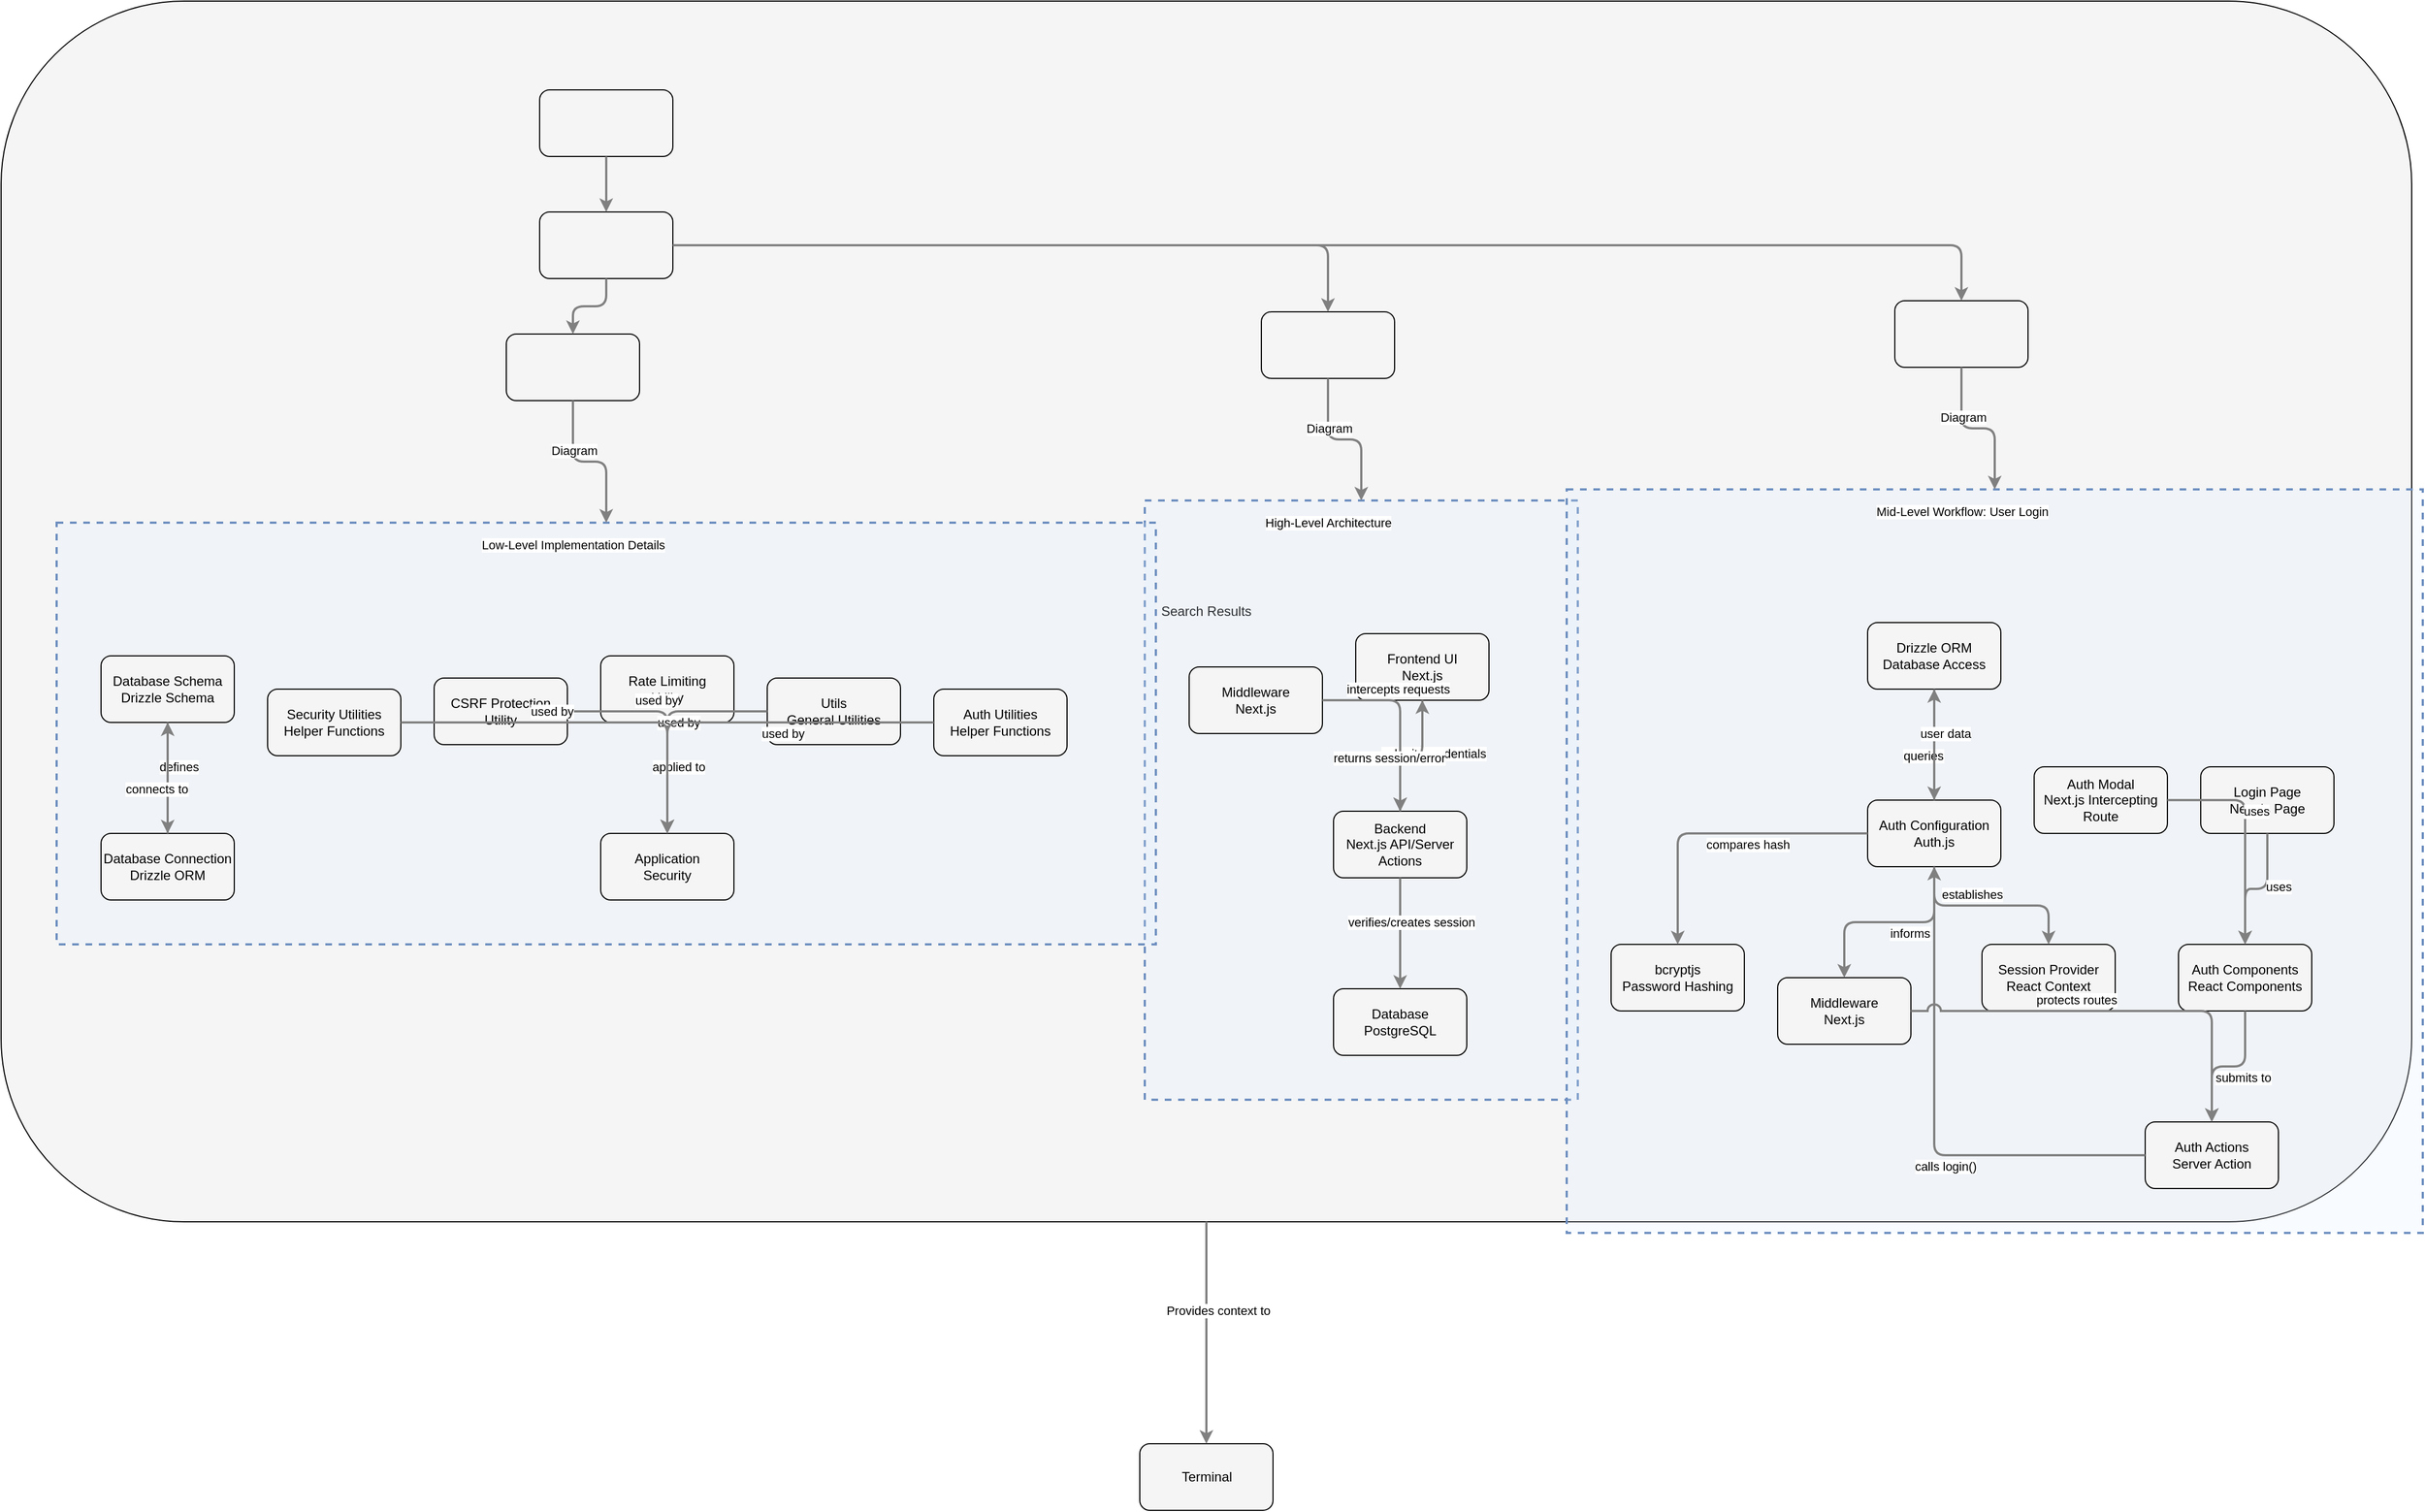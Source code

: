 <?xml version="1.0" encoding="UTF-8"?>
      <mxfile version="14.6.5" type="device">
        <diagram id="codeviz-diagram" name="System Diagram">
          <mxGraphModel dx="1000" dy="1000" grid="1" gridSize="10" guides="1" tooltips="1" connect="1" arrows="1" fold="1" page="1" pageScale="1" pageWidth="1169" pageHeight="827" math="0" shadow="0">
            <root>
              <mxCell id="0"/>
              <mxCell id="1" parent="0"/>
              <mxCell id="section-diagram-6d33147a8f071b93446f9cbffd89eca2-High-Level-Architecture-wrapper" value="" style="html=1;whiteSpace=wrap;container=1;fillColor=#dae8fc;strokeColor=#6c8ebf;dashed=1;fillOpacity=20;strokeWidth=2;containerType=none;recursiveResize=0;movable=1;resizable=1;autosize=0;dropTarget=0" vertex="1" parent="search-results-group-6d33147a8f071b93446f9cbffd89eca2">
                <mxGeometry x="1030" y="450" width="390" height="540" as="geometry"/>
              </mxCell>
              <mxCell id="section-diagram-6d33147a8f071b93446f9cbffd89eca2-High-Level-Architecture-wrapper_label" value="High-Level Architecture" style="edgeLabel;html=1;align=center;verticalAlign=middle;resizable=0;labelBackgroundColor=white;spacing=5" vertex="1" parent="search-results-group-6d33147a8f071b93446f9cbffd89eca2">
                <mxGeometry x="1038" y="458" width="314" height="24" as="geometry"/>
              </mxCell>
<mxCell id="section-diagram-6d33147a8f071b93446f9cbffd89eca2-Mid-Level-Workflow:-User-Login-wrapper" value="" style="html=1;whiteSpace=wrap;container=1;fillColor=#dae8fc;strokeColor=#6c8ebf;dashed=1;fillOpacity=20;strokeWidth=2;containerType=none;recursiveResize=0;movable=1;resizable=1;autosize=0;dropTarget=0" vertex="1" parent="search-results-group-6d33147a8f071b93446f9cbffd89eca2">
                <mxGeometry x="1410" y="440" width="771" height="670" as="geometry"/>
              </mxCell>
              <mxCell id="section-diagram-6d33147a8f071b93446f9cbffd89eca2-Mid-Level-Workflow:-User-Login-wrapper_label" value="Mid-Level Workflow: User Login" style="edgeLabel;html=1;align=center;verticalAlign=middle;resizable=0;labelBackgroundColor=white;spacing=5" vertex="1" parent="search-results-group-6d33147a8f071b93446f9cbffd89eca2">
                <mxGeometry x="1418" y="448" width="695" height="24" as="geometry"/>
              </mxCell>
<mxCell id="section-diagram-6d33147a8f071b93446f9cbffd89eca2-Low-Level-Implementation-Details-wrapper" value="" style="html=1;whiteSpace=wrap;container=1;fillColor=#dae8fc;strokeColor=#6c8ebf;dashed=1;fillOpacity=20;strokeWidth=2;containerType=none;recursiveResize=0;movable=1;resizable=1;autosize=0;dropTarget=0" vertex="1" parent="search-results-group-6d33147a8f071b93446f9cbffd89eca2">
                <mxGeometry x="50" y="470" width="990" height="380" as="geometry"/>
              </mxCell>
              <mxCell id="section-diagram-6d33147a8f071b93446f9cbffd89eca2-Low-Level-Implementation-Details-wrapper_label" value="Low-Level Implementation Details" style="edgeLabel;html=1;align=center;verticalAlign=middle;resizable=0;labelBackgroundColor=white;spacing=5" vertex="1" parent="search-results-group-6d33147a8f071b93446f9cbffd89eca2">
                <mxGeometry x="58" y="478" width="914" height="24" as="geometry"/>
              </mxCell>
              <mxCell id="search-results-group-6d33147a8f071b93446f9cbffd89eca2" value="Search Results" style="rounded=1;whiteSpace=wrap;html=1;fillColor=#f5f5f5" vertex="1" parent="1">
                    <mxGeometry x="12" y="12" width="2171" height="1100" as="geometry"/>
                  </mxCell>
<mxCell id="terminal-6d33147a8f071b93446f9cbffd89eca2" value="Terminal" style="rounded=1;whiteSpace=wrap;html=1;fillColor=#f5f5f5" vertex="1" parent="1">
                    <mxGeometry x="1037.5" y="1312" width="120" height="60" as="geometry"/>
                  </mxCell>
<mxCell id="search-result-6d33147a8f071b93446f9cbffd89eca2" value="" style="rounded=1;whiteSpace=wrap;html=1;fillColor=#f5f5f5" vertex="1" parent="search-results-group-6d33147a8f071b93446f9cbffd89eca2">
                    <mxGeometry x="485" y="80" width="120" height="60" as="geometry"/>
                  </mxCell>
<mxCell id="backendNextjs_6d33147a8f071b93446f9cbffd89eca2_section_section-diagram-6d33147a8f071b93446f9cbffd89eca2-High-Level-Architecture" value="Backend&lt;br&gt;Next.js API/Server Actions" style="rounded=1;whiteSpace=wrap;html=1;fillColor=#f5f5f5" vertex="1" parent="section-diagram-6d33147a8f071b93446f9cbffd89eca2-High-Level-Architecture-wrapper">
                    <mxGeometry x="170" y="280" width="120" height="60" as="geometry"/>
                  </mxCell>
<mxCell id="database_6d33147a8f071b93446f9cbffd89eca2_section_section-diagram-6d33147a8f071b93446f9cbffd89eca2-High-Level-Architecture" value="Database&lt;br&gt;PostgreSQL" style="rounded=1;whiteSpace=wrap;html=1;fillColor=#f5f5f5" vertex="1" parent="section-diagram-6d33147a8f071b93446f9cbffd89eca2-High-Level-Architecture-wrapper">
                    <mxGeometry x="170" y="440" width="120" height="60" as="geometry"/>
                  </mxCell>
<mxCell id="frontendUI_6d33147a8f071b93446f9cbffd89eca2_section_section-diagram-6d33147a8f071b93446f9cbffd89eca2-High-Level-Architecture" value="Frontend UI&lt;br&gt;Next.js" style="rounded=1;whiteSpace=wrap;html=1;fillColor=#f5f5f5" vertex="1" parent="section-diagram-6d33147a8f071b93446f9cbffd89eca2-High-Level-Architecture-wrapper">
                    <mxGeometry x="190" y="120" width="120" height="60" as="geometry"/>
                  </mxCell>
<mxCell id="middleware_6d33147a8f071b93446f9cbffd89eca2_section_section-diagram-6d33147a8f071b93446f9cbffd89eca2-High-Level-Architecture" value="Middleware&lt;br&gt;Next.js" style="rounded=1;whiteSpace=wrap;html=1;fillColor=#f5f5f5" vertex="1" parent="section-diagram-6d33147a8f071b93446f9cbffd89eca2-High-Level-Architecture-wrapper">
                    <mxGeometry x="40" y="150" width="120" height="60" as="geometry"/>
                  </mxCell>
<mxCell id="authActions_6d33147a8f071b93446f9cbffd89eca2_section_section-diagram-6d33147a8f071b93446f9cbffd89eca2-Mid-Level-Workflow:-User-Login" value="Auth Actions&lt;br&gt;Server Action" style="rounded=1;whiteSpace=wrap;html=1;fillColor=#f5f5f5" vertex="1" parent="section-diagram-6d33147a8f071b93446f9cbffd89eca2-Mid-Level-Workflow:-User-Login-wrapper">
                    <mxGeometry x="521" y="570" width="120" height="60" as="geometry"/>
                  </mxCell>
<mxCell id="authComponents_6d33147a8f071b93446f9cbffd89eca2_section_section-diagram-6d33147a8f071b93446f9cbffd89eca2-Mid-Level-Workflow:-User-Login" value="Auth Components&lt;br&gt;React Components" style="rounded=1;whiteSpace=wrap;html=1;fillColor=#f5f5f5" vertex="1" parent="section-diagram-6d33147a8f071b93446f9cbffd89eca2-Mid-Level-Workflow:-User-Login-wrapper">
                    <mxGeometry x="551" y="410" width="120" height="60" as="geometry"/>
                  </mxCell>
<mxCell id="authConfig_6d33147a8f071b93446f9cbffd89eca2_section_section-diagram-6d33147a8f071b93446f9cbffd89eca2-Mid-Level-Workflow:-User-Login" value="Auth Configuration&lt;br&gt;Auth.js" style="rounded=1;whiteSpace=wrap;html=1;fillColor=#f5f5f5" vertex="1" parent="section-diagram-6d33147a8f071b93446f9cbffd89eca2-Mid-Level-Workflow:-User-Login-wrapper">
                    <mxGeometry x="271" y="280" width="120" height="60" as="geometry"/>
                  </mxCell>
<mxCell id="authModal_6d33147a8f071b93446f9cbffd89eca2_section_section-diagram-6d33147a8f071b93446f9cbffd89eca2-Mid-Level-Workflow:-User-Login" value="Auth Modal&lt;br&gt;Next.js Intercepting Route" style="rounded=1;whiteSpace=wrap;html=1;fillColor=#f5f5f5" vertex="1" parent="section-diagram-6d33147a8f071b93446f9cbffd89eca2-Mid-Level-Workflow:-User-Login-wrapper">
                    <mxGeometry x="421" y="250" width="120" height="60" as="geometry"/>
                  </mxCell>
<mxCell id="bcryptjs_6d33147a8f071b93446f9cbffd89eca2_section_section-diagram-6d33147a8f071b93446f9cbffd89eca2-Mid-Level-Workflow:-User-Login" value="bcryptjs&lt;br&gt;Password Hashing" style="rounded=1;whiteSpace=wrap;html=1;fillColor=#f5f5f5" vertex="1" parent="section-diagram-6d33147a8f071b93446f9cbffd89eca2-Mid-Level-Workflow:-User-Login-wrapper">
                    <mxGeometry x="40" y="410" width="120" height="60" as="geometry"/>
                  </mxCell>
<mxCell id="drizzleORM_6d33147a8f071b93446f9cbffd89eca2_section_section-diagram-6d33147a8f071b93446f9cbffd89eca2-Mid-Level-Workflow:-User-Login" value="Drizzle ORM&lt;br&gt;Database Access" style="rounded=1;whiteSpace=wrap;html=1;fillColor=#f5f5f5" vertex="1" parent="section-diagram-6d33147a8f071b93446f9cbffd89eca2-Mid-Level-Workflow:-User-Login-wrapper">
                    <mxGeometry x="271" y="120" width="120" height="60" as="geometry"/>
                  </mxCell>
<mxCell id="loginPage_6d33147a8f071b93446f9cbffd89eca2_section_section-diagram-6d33147a8f071b93446f9cbffd89eca2-Mid-Level-Workflow:-User-Login" value="Login Page&lt;br&gt;Next.js Page" style="rounded=1;whiteSpace=wrap;html=1;fillColor=#f5f5f5" vertex="1" parent="section-diagram-6d33147a8f071b93446f9cbffd89eca2-Mid-Level-Workflow:-User-Login-wrapper">
                    <mxGeometry x="571" y="250" width="120" height="60" as="geometry"/>
                  </mxCell>
<mxCell id="middleware_6d33147a8f071b93446f9cbffd89eca2_section_section-diagram-6d33147a8f071b93446f9cbffd89eca2-Mid-Level-Workflow:-User-Login" value="Middleware&lt;br&gt;Next.js" style="rounded=1;whiteSpace=wrap;html=1;fillColor=#f5f5f5" vertex="1" parent="section-diagram-6d33147a8f071b93446f9cbffd89eca2-Mid-Level-Workflow:-User-Login-wrapper">
                    <mxGeometry x="190" y="440" width="120" height="60" as="geometry"/>
                  </mxCell>
<mxCell id="sessionProvider_6d33147a8f071b93446f9cbffd89eca2_section_section-diagram-6d33147a8f071b93446f9cbffd89eca2-Mid-Level-Workflow:-User-Login" value="Session Provider&lt;br&gt;React Context" style="rounded=1;whiteSpace=wrap;html=1;fillColor=#f5f5f5" vertex="1" parent="section-diagram-6d33147a8f071b93446f9cbffd89eca2-Mid-Level-Workflow:-User-Login-wrapper">
                    <mxGeometry x="374" y="410" width="120" height="60" as="geometry"/>
                  </mxCell>
<mxCell id="authUtils_6d33147a8f071b93446f9cbffd89eca2_section_section-diagram-6d33147a8f071b93446f9cbffd89eca2-Low-Level-Implementation-Details" value="Auth Utilities&lt;br&gt;Helper Functions" style="rounded=1;whiteSpace=wrap;html=1;fillColor=#f5f5f5" vertex="1" parent="section-diagram-6d33147a8f071b93446f9cbffd89eca2-Low-Level-Implementation-Details-wrapper">
                    <mxGeometry x="790" y="150" width="120" height="60" as="geometry"/>
                  </mxCell>
<mxCell id="csrfProtection_6d33147a8f071b93446f9cbffd89eca2_section_section-diagram-6d33147a8f071b93446f9cbffd89eca2-Low-Level-Implementation-Details" value="CSRF Protection&lt;br&gt;Utility" style="rounded=1;whiteSpace=wrap;html=1;fillColor=#f5f5f5" vertex="1" parent="section-diagram-6d33147a8f071b93446f9cbffd89eca2-Low-Level-Implementation-Details-wrapper">
                    <mxGeometry x="340" y="140" width="120" height="60" as="geometry"/>
                  </mxCell>
<mxCell id="dbConnection_6d33147a8f071b93446f9cbffd89eca2_section_section-diagram-6d33147a8f071b93446f9cbffd89eca2-Low-Level-Implementation-Details" value="Database Connection&lt;br&gt;Drizzle ORM" style="rounded=1;whiteSpace=wrap;html=1;fillColor=#f5f5f5" vertex="1" parent="section-diagram-6d33147a8f071b93446f9cbffd89eca2-Low-Level-Implementation-Details-wrapper">
                    <mxGeometry x="40" y="280" width="120" height="60" as="geometry"/>
                  </mxCell>
<mxCell id="dbSchema_6d33147a8f071b93446f9cbffd89eca2_section_section-diagram-6d33147a8f071b93446f9cbffd89eca2-Low-Level-Implementation-Details" value="Database Schema&lt;br&gt;Drizzle Schema" style="rounded=1;whiteSpace=wrap;html=1;fillColor=#f5f5f5" vertex="1" parent="section-diagram-6d33147a8f071b93446f9cbffd89eca2-Low-Level-Implementation-Details-wrapper">
                    <mxGeometry x="40" y="120" width="120" height="60" as="geometry"/>
                  </mxCell>
<mxCell id="N/A_6d33147a8f071b93446f9cbffd89eca2_section_section-diagram-6d33147a8f071b93446f9cbffd89eca2-Low-Level-Implementation-Details" value="Application&lt;br&gt;Security" style="rounded=1;whiteSpace=wrap;html=1;fillColor=#f5f5f5" vertex="1" parent="section-diagram-6d33147a8f071b93446f9cbffd89eca2-Low-Level-Implementation-Details-wrapper">
                    <mxGeometry x="490" y="280" width="120" height="60" as="geometry"/>
                  </mxCell>
<mxCell id="rateLimiting_6d33147a8f071b93446f9cbffd89eca2_section_section-diagram-6d33147a8f071b93446f9cbffd89eca2-Low-Level-Implementation-Details" value="Rate Limiting&lt;br&gt;Utility" style="rounded=1;whiteSpace=wrap;html=1;fillColor=#f5f5f5" vertex="1" parent="section-diagram-6d33147a8f071b93446f9cbffd89eca2-Low-Level-Implementation-Details-wrapper">
                    <mxGeometry x="490" y="120" width="120" height="60" as="geometry"/>
                  </mxCell>
<mxCell id="securityUtils_6d33147a8f071b93446f9cbffd89eca2_section_section-diagram-6d33147a8f071b93446f9cbffd89eca2-Low-Level-Implementation-Details" value="Security Utilities&lt;br&gt;Helper Functions" style="rounded=1;whiteSpace=wrap;html=1;fillColor=#f5f5f5" vertex="1" parent="section-diagram-6d33147a8f071b93446f9cbffd89eca2-Low-Level-Implementation-Details-wrapper">
                    <mxGeometry x="190" y="150" width="120" height="60" as="geometry"/>
                  </mxCell>
<mxCell id="utils_6d33147a8f071b93446f9cbffd89eca2_section_section-diagram-6d33147a8f071b93446f9cbffd89eca2-Low-Level-Implementation-Details" value="Utils&lt;br&gt;General Utilities" style="rounded=1;whiteSpace=wrap;html=1;fillColor=#f5f5f5" vertex="1" parent="section-diagram-6d33147a8f071b93446f9cbffd89eca2-Low-Level-Implementation-Details-wrapper">
                    <mxGeometry x="640" y="140" width="120" height="60" as="geometry"/>
                  </mxCell>
<mxCell id="report-section-6d33147a8f071b93446f9cbffd89eca2-0" value="" style="rounded=1;whiteSpace=wrap;html=1;fillColor=#f5f5f5" vertex="1" parent="search-results-group-6d33147a8f071b93446f9cbffd89eca2">
                    <mxGeometry x="485" y="190" width="120" height="60" as="geometry"/>
                  </mxCell>
<mxCell id="report-section-6d33147a8f071b93446f9cbffd89eca2-1" value="" style="rounded=1;whiteSpace=wrap;html=1;fillColor=#f5f5f5" vertex="1" parent="search-results-group-6d33147a8f071b93446f9cbffd89eca2">
                    <mxGeometry x="1135" y="280" width="120" height="60" as="geometry"/>
                  </mxCell>
<mxCell id="report-section-6d33147a8f071b93446f9cbffd89eca2-2" value="" style="rounded=1;whiteSpace=wrap;html=1;fillColor=#f5f5f5" vertex="1" parent="search-results-group-6d33147a8f071b93446f9cbffd89eca2">
                    <mxGeometry x="1705.5" y="270" width="120" height="60" as="geometry"/>
                  </mxCell>
<mxCell id="report-section-6d33147a8f071b93446f9cbffd89eca2-8" value="" style="rounded=1;whiteSpace=wrap;html=1;fillColor=#f5f5f5" vertex="1" parent="search-results-group-6d33147a8f071b93446f9cbffd89eca2">
                    <mxGeometry x="455" y="300" width="120" height="60" as="geometry"/>
                  </mxCell>
              <mxCell id="edge-edge-search-to-terminal-6d33147a8f071b93446f9cbffd89eca2" style="edgeStyle=orthogonalEdgeStyle;rounded=1;orthogonalLoop=1;jettySize=auto;html=1;strokeColor=#808080;strokeWidth=2;jumpStyle=arc;jumpSize=10;spacing=15;labelBackgroundColor=white;labelBorderColor=none" edge="1" parent="1" source="search-results-group-6d33147a8f071b93446f9cbffd89eca2" target="terminal-6d33147a8f071b93446f9cbffd89eca2">
                  <mxGeometry relative="1" as="geometry"/>
                </mxCell>
                <mxCell id="edge-edge-search-to-terminal-6d33147a8f071b93446f9cbffd89eca2_label" value="Provides context to" style="edgeLabel;html=1;align=center;verticalAlign=middle;resizable=0;points=[];" vertex="1" connectable="0" parent="edge-edge-search-to-terminal-6d33147a8f071b93446f9cbffd89eca2">
                  <mxGeometry x="-0.2" y="10" relative="1" as="geometry">
                    <mxPoint as="offset"/>
                  </mxGeometry>
                </mxCell>
<mxCell id="edge-L_frontendUI_backendNextjs_0_6d33147a8f071b93446f9cbffd89eca2_section_section-diagram-6d33147a8f071b93446f9cbffd89eca2-High-Level-Architecture" style="edgeStyle=orthogonalEdgeStyle;rounded=1;orthogonalLoop=1;jettySize=auto;html=1;strokeColor=#808080;strokeWidth=2;jumpStyle=arc;jumpSize=10;spacing=15;labelBackgroundColor=white;labelBorderColor=none" edge="1" parent="1" source="frontendUI_6d33147a8f071b93446f9cbffd89eca2_section_section-diagram-6d33147a8f071b93446f9cbffd89eca2-High-Level-Architecture" target="backendNextjs_6d33147a8f071b93446f9cbffd89eca2_section_section-diagram-6d33147a8f071b93446f9cbffd89eca2-High-Level-Architecture">
                  <mxGeometry relative="1" as="geometry"/>
                </mxCell>
                <mxCell id="edge-L_frontendUI_backendNextjs_0_6d33147a8f071b93446f9cbffd89eca2_section_section-diagram-6d33147a8f071b93446f9cbffd89eca2-High-Level-Architecture_label" value="submits credentials" style="edgeLabel;html=1;align=center;verticalAlign=middle;resizable=0;points=[];" vertex="1" connectable="0" parent="edge-L_frontendUI_backendNextjs_0_6d33147a8f071b93446f9cbffd89eca2_section_section-diagram-6d33147a8f071b93446f9cbffd89eca2-High-Level-Architecture">
                  <mxGeometry x="-0.2" y="10" relative="1" as="geometry">
                    <mxPoint as="offset"/>
                  </mxGeometry>
                </mxCell>
<mxCell id="edge-L_backendNextjs_database_1_6d33147a8f071b93446f9cbffd89eca2_section_section-diagram-6d33147a8f071b93446f9cbffd89eca2-High-Level-Architecture" style="edgeStyle=orthogonalEdgeStyle;rounded=1;orthogonalLoop=1;jettySize=auto;html=1;strokeColor=#808080;strokeWidth=2;jumpStyle=arc;jumpSize=10;spacing=15;labelBackgroundColor=white;labelBorderColor=none" edge="1" parent="1" source="backendNextjs_6d33147a8f071b93446f9cbffd89eca2_section_section-diagram-6d33147a8f071b93446f9cbffd89eca2-High-Level-Architecture" target="database_6d33147a8f071b93446f9cbffd89eca2_section_section-diagram-6d33147a8f071b93446f9cbffd89eca2-High-Level-Architecture">
                  <mxGeometry relative="1" as="geometry"/>
                </mxCell>
                <mxCell id="edge-L_backendNextjs_database_1_6d33147a8f071b93446f9cbffd89eca2_section_section-diagram-6d33147a8f071b93446f9cbffd89eca2-High-Level-Architecture_label" value="verifies/creates session" style="edgeLabel;html=1;align=center;verticalAlign=middle;resizable=0;points=[];" vertex="1" connectable="0" parent="edge-L_backendNextjs_database_1_6d33147a8f071b93446f9cbffd89eca2_section_section-diagram-6d33147a8f071b93446f9cbffd89eca2-High-Level-Architecture">
                  <mxGeometry x="-0.2" y="10" relative="1" as="geometry">
                    <mxPoint as="offset"/>
                  </mxGeometry>
                </mxCell>
<mxCell id="edge-L_middleware_backendNextjs_2_6d33147a8f071b93446f9cbffd89eca2_section_section-diagram-6d33147a8f071b93446f9cbffd89eca2-High-Level-Architecture" style="edgeStyle=orthogonalEdgeStyle;rounded=1;orthogonalLoop=1;jettySize=auto;html=1;strokeColor=#808080;strokeWidth=2;jumpStyle=arc;jumpSize=10;spacing=15;labelBackgroundColor=white;labelBorderColor=none" edge="1" parent="1" source="middleware_6d33147a8f071b93446f9cbffd89eca2_section_section-diagram-6d33147a8f071b93446f9cbffd89eca2-High-Level-Architecture" target="backendNextjs_6d33147a8f071b93446f9cbffd89eca2_section_section-diagram-6d33147a8f071b93446f9cbffd89eca2-High-Level-Architecture">
                  <mxGeometry relative="1" as="geometry"/>
                </mxCell>
                <mxCell id="edge-L_middleware_backendNextjs_2_6d33147a8f071b93446f9cbffd89eca2_section_section-diagram-6d33147a8f071b93446f9cbffd89eca2-High-Level-Architecture_label" value="intercepts requests" style="edgeLabel;html=1;align=center;verticalAlign=middle;resizable=0;points=[];" vertex="1" connectable="0" parent="edge-L_middleware_backendNextjs_2_6d33147a8f071b93446f9cbffd89eca2_section_section-diagram-6d33147a8f071b93446f9cbffd89eca2-High-Level-Architecture">
                  <mxGeometry x="-0.2" y="10" relative="1" as="geometry">
                    <mxPoint as="offset"/>
                  </mxGeometry>
                </mxCell>
<mxCell id="edge-L_backendNextjs_frontendUI_3_6d33147a8f071b93446f9cbffd89eca2_section_section-diagram-6d33147a8f071b93446f9cbffd89eca2-High-Level-Architecture" style="edgeStyle=orthogonalEdgeStyle;rounded=1;orthogonalLoop=1;jettySize=auto;html=1;strokeColor=#808080;strokeWidth=2;jumpStyle=arc;jumpSize=10;spacing=15;labelBackgroundColor=white;labelBorderColor=none" edge="1" parent="1" source="backendNextjs_6d33147a8f071b93446f9cbffd89eca2_section_section-diagram-6d33147a8f071b93446f9cbffd89eca2-High-Level-Architecture" target="frontendUI_6d33147a8f071b93446f9cbffd89eca2_section_section-diagram-6d33147a8f071b93446f9cbffd89eca2-High-Level-Architecture">
                  <mxGeometry relative="1" as="geometry"/>
                </mxCell>
                <mxCell id="edge-L_backendNextjs_frontendUI_3_6d33147a8f071b93446f9cbffd89eca2_section_section-diagram-6d33147a8f071b93446f9cbffd89eca2-High-Level-Architecture_label" value="returns session/error" style="edgeLabel;html=1;align=center;verticalAlign=middle;resizable=0;points=[];" vertex="1" connectable="0" parent="edge-L_backendNextjs_frontendUI_3_6d33147a8f071b93446f9cbffd89eca2_section_section-diagram-6d33147a8f071b93446f9cbffd89eca2-High-Level-Architecture">
                  <mxGeometry x="-0.2" y="10" relative="1" as="geometry">
                    <mxPoint as="offset"/>
                  </mxGeometry>
                </mxCell>
<mxCell id="edge-report-section-6d33147a8f071b93446f9cbffd89eca2-1-to-section-diagram-6d33147a8f071b93446f9cbffd89eca2-High-Level-Architecture-wrapper" style="edgeStyle=orthogonalEdgeStyle;rounded=1;orthogonalLoop=1;jettySize=auto;html=1;strokeColor=#808080;strokeWidth=2;jumpStyle=arc;jumpSize=10;spacing=15;labelBackgroundColor=white;labelBorderColor=none" edge="1" parent="1" source="report-section-6d33147a8f071b93446f9cbffd89eca2-1" target="section-diagram-6d33147a8f071b93446f9cbffd89eca2-High-Level-Architecture-wrapper">
                  <mxGeometry relative="1" as="geometry"/>
                </mxCell>
                <mxCell id="edge-report-section-6d33147a8f071b93446f9cbffd89eca2-1-to-section-diagram-6d33147a8f071b93446f9cbffd89eca2-High-Level-Architecture-wrapper_label" value="Diagram" style="edgeLabel;html=1;align=center;verticalAlign=middle;resizable=0;points=[];" vertex="1" connectable="0" parent="edge-report-section-6d33147a8f071b93446f9cbffd89eca2-1-to-section-diagram-6d33147a8f071b93446f9cbffd89eca2-High-Level-Architecture-wrapper">
                  <mxGeometry x="-0.2" y="10" relative="1" as="geometry">
                    <mxPoint as="offset"/>
                  </mxGeometry>
                </mxCell>
<mxCell id="edge-L_loginPage_authComponents_0_6d33147a8f071b93446f9cbffd89eca2_section_section-diagram-6d33147a8f071b93446f9cbffd89eca2-Mid-Level-Workflow:-User-Login" style="edgeStyle=orthogonalEdgeStyle;rounded=1;orthogonalLoop=1;jettySize=auto;html=1;strokeColor=#808080;strokeWidth=2;jumpStyle=arc;jumpSize=10;spacing=15;labelBackgroundColor=white;labelBorderColor=none" edge="1" parent="1" source="loginPage_6d33147a8f071b93446f9cbffd89eca2_section_section-diagram-6d33147a8f071b93446f9cbffd89eca2-Mid-Level-Workflow:-User-Login" target="authComponents_6d33147a8f071b93446f9cbffd89eca2_section_section-diagram-6d33147a8f071b93446f9cbffd89eca2-Mid-Level-Workflow:-User-Login">
                  <mxGeometry relative="1" as="geometry"/>
                </mxCell>
                <mxCell id="edge-L_loginPage_authComponents_0_6d33147a8f071b93446f9cbffd89eca2_section_section-diagram-6d33147a8f071b93446f9cbffd89eca2-Mid-Level-Workflow:-User-Login_label" value="uses" style="edgeLabel;html=1;align=center;verticalAlign=middle;resizable=0;points=[];" vertex="1" connectable="0" parent="edge-L_loginPage_authComponents_0_6d33147a8f071b93446f9cbffd89eca2_section_section-diagram-6d33147a8f071b93446f9cbffd89eca2-Mid-Level-Workflow:-User-Login">
                  <mxGeometry x="-0.2" y="10" relative="1" as="geometry">
                    <mxPoint as="offset"/>
                  </mxGeometry>
                </mxCell>
<mxCell id="edge-L_authModal_authComponents_1_6d33147a8f071b93446f9cbffd89eca2_section_section-diagram-6d33147a8f071b93446f9cbffd89eca2-Mid-Level-Workflow:-User-Login" style="edgeStyle=orthogonalEdgeStyle;rounded=1;orthogonalLoop=1;jettySize=auto;html=1;strokeColor=#808080;strokeWidth=2;jumpStyle=arc;jumpSize=10;spacing=15;labelBackgroundColor=white;labelBorderColor=none" edge="1" parent="1" source="authModal_6d33147a8f071b93446f9cbffd89eca2_section_section-diagram-6d33147a8f071b93446f9cbffd89eca2-Mid-Level-Workflow:-User-Login" target="authComponents_6d33147a8f071b93446f9cbffd89eca2_section_section-diagram-6d33147a8f071b93446f9cbffd89eca2-Mid-Level-Workflow:-User-Login">
                  <mxGeometry relative="1" as="geometry"/>
                </mxCell>
                <mxCell id="edge-L_authModal_authComponents_1_6d33147a8f071b93446f9cbffd89eca2_section_section-diagram-6d33147a8f071b93446f9cbffd89eca2-Mid-Level-Workflow:-User-Login_label" value="uses" style="edgeLabel;html=1;align=center;verticalAlign=middle;resizable=0;points=[];" vertex="1" connectable="0" parent="edge-L_authModal_authComponents_1_6d33147a8f071b93446f9cbffd89eca2_section_section-diagram-6d33147a8f071b93446f9cbffd89eca2-Mid-Level-Workflow:-User-Login">
                  <mxGeometry x="-0.2" y="10" relative="1" as="geometry">
                    <mxPoint as="offset"/>
                  </mxGeometry>
                </mxCell>
<mxCell id="edge-L_authComponents_authActions_2_6d33147a8f071b93446f9cbffd89eca2_section_section-diagram-6d33147a8f071b93446f9cbffd89eca2-Mid-Level-Workflow:-User-Login" style="edgeStyle=orthogonalEdgeStyle;rounded=1;orthogonalLoop=1;jettySize=auto;html=1;strokeColor=#808080;strokeWidth=2;jumpStyle=arc;jumpSize=10;spacing=15;labelBackgroundColor=white;labelBorderColor=none" edge="1" parent="1" source="authComponents_6d33147a8f071b93446f9cbffd89eca2_section_section-diagram-6d33147a8f071b93446f9cbffd89eca2-Mid-Level-Workflow:-User-Login" target="authActions_6d33147a8f071b93446f9cbffd89eca2_section_section-diagram-6d33147a8f071b93446f9cbffd89eca2-Mid-Level-Workflow:-User-Login">
                  <mxGeometry relative="1" as="geometry"/>
                </mxCell>
                <mxCell id="edge-L_authComponents_authActions_2_6d33147a8f071b93446f9cbffd89eca2_section_section-diagram-6d33147a8f071b93446f9cbffd89eca2-Mid-Level-Workflow:-User-Login_label" value="submits to" style="edgeLabel;html=1;align=center;verticalAlign=middle;resizable=0;points=[];" vertex="1" connectable="0" parent="edge-L_authComponents_authActions_2_6d33147a8f071b93446f9cbffd89eca2_section_section-diagram-6d33147a8f071b93446f9cbffd89eca2-Mid-Level-Workflow:-User-Login">
                  <mxGeometry x="-0.2" y="10" relative="1" as="geometry">
                    <mxPoint as="offset"/>
                  </mxGeometry>
                </mxCell>
<mxCell id="edge-L_authActions_authConfig_3_6d33147a8f071b93446f9cbffd89eca2_section_section-diagram-6d33147a8f071b93446f9cbffd89eca2-Mid-Level-Workflow:-User-Login" style="edgeStyle=orthogonalEdgeStyle;rounded=1;orthogonalLoop=1;jettySize=auto;html=1;strokeColor=#808080;strokeWidth=2;jumpStyle=arc;jumpSize=10;spacing=15;labelBackgroundColor=white;labelBorderColor=none" edge="1" parent="1" source="authActions_6d33147a8f071b93446f9cbffd89eca2_section_section-diagram-6d33147a8f071b93446f9cbffd89eca2-Mid-Level-Workflow:-User-Login" target="authConfig_6d33147a8f071b93446f9cbffd89eca2_section_section-diagram-6d33147a8f071b93446f9cbffd89eca2-Mid-Level-Workflow:-User-Login">
                  <mxGeometry relative="1" as="geometry"/>
                </mxCell>
                <mxCell id="edge-L_authActions_authConfig_3_6d33147a8f071b93446f9cbffd89eca2_section_section-diagram-6d33147a8f071b93446f9cbffd89eca2-Mid-Level-Workflow:-User-Login_label" value="calls login()" style="edgeLabel;html=1;align=center;verticalAlign=middle;resizable=0;points=[];" vertex="1" connectable="0" parent="edge-L_authActions_authConfig_3_6d33147a8f071b93446f9cbffd89eca2_section_section-diagram-6d33147a8f071b93446f9cbffd89eca2-Mid-Level-Workflow:-User-Login">
                  <mxGeometry x="-0.2" y="10" relative="1" as="geometry">
                    <mxPoint as="offset"/>
                  </mxGeometry>
                </mxCell>
<mxCell id="edge-L_authConfig_drizzleORM_4_6d33147a8f071b93446f9cbffd89eca2_section_section-diagram-6d33147a8f071b93446f9cbffd89eca2-Mid-Level-Workflow:-User-Login" style="edgeStyle=orthogonalEdgeStyle;rounded=1;orthogonalLoop=1;jettySize=auto;html=1;strokeColor=#808080;strokeWidth=2;jumpStyle=arc;jumpSize=10;spacing=15;labelBackgroundColor=white;labelBorderColor=none" edge="1" parent="1" source="authConfig_6d33147a8f071b93446f9cbffd89eca2_section_section-diagram-6d33147a8f071b93446f9cbffd89eca2-Mid-Level-Workflow:-User-Login" target="drizzleORM_6d33147a8f071b93446f9cbffd89eca2_section_section-diagram-6d33147a8f071b93446f9cbffd89eca2-Mid-Level-Workflow:-User-Login">
                  <mxGeometry relative="1" as="geometry"/>
                </mxCell>
                <mxCell id="edge-L_authConfig_drizzleORM_4_6d33147a8f071b93446f9cbffd89eca2_section_section-diagram-6d33147a8f071b93446f9cbffd89eca2-Mid-Level-Workflow:-User-Login_label" value="queries" style="edgeLabel;html=1;align=center;verticalAlign=middle;resizable=0;points=[];" vertex="1" connectable="0" parent="edge-L_authConfig_drizzleORM_4_6d33147a8f071b93446f9cbffd89eca2_section_section-diagram-6d33147a8f071b93446f9cbffd89eca2-Mid-Level-Workflow:-User-Login">
                  <mxGeometry x="-0.2" y="10" relative="1" as="geometry">
                    <mxPoint as="offset"/>
                  </mxGeometry>
                </mxCell>
<mxCell id="edge-L_authConfig_bcryptjs_5_6d33147a8f071b93446f9cbffd89eca2_section_section-diagram-6d33147a8f071b93446f9cbffd89eca2-Mid-Level-Workflow:-User-Login" style="edgeStyle=orthogonalEdgeStyle;rounded=1;orthogonalLoop=1;jettySize=auto;html=1;strokeColor=#808080;strokeWidth=2;jumpStyle=arc;jumpSize=10;spacing=15;labelBackgroundColor=white;labelBorderColor=none" edge="1" parent="1" source="authConfig_6d33147a8f071b93446f9cbffd89eca2_section_section-diagram-6d33147a8f071b93446f9cbffd89eca2-Mid-Level-Workflow:-User-Login" target="bcryptjs_6d33147a8f071b93446f9cbffd89eca2_section_section-diagram-6d33147a8f071b93446f9cbffd89eca2-Mid-Level-Workflow:-User-Login">
                  <mxGeometry relative="1" as="geometry"/>
                </mxCell>
                <mxCell id="edge-L_authConfig_bcryptjs_5_6d33147a8f071b93446f9cbffd89eca2_section_section-diagram-6d33147a8f071b93446f9cbffd89eca2-Mid-Level-Workflow:-User-Login_label" value="compares hash" style="edgeLabel;html=1;align=center;verticalAlign=middle;resizable=0;points=[];" vertex="1" connectable="0" parent="edge-L_authConfig_bcryptjs_5_6d33147a8f071b93446f9cbffd89eca2_section_section-diagram-6d33147a8f071b93446f9cbffd89eca2-Mid-Level-Workflow:-User-Login">
                  <mxGeometry x="-0.2" y="10" relative="1" as="geometry">
                    <mxPoint as="offset"/>
                  </mxGeometry>
                </mxCell>
<mxCell id="edge-L_drizzleORM_authConfig_6_6d33147a8f071b93446f9cbffd89eca2_section_section-diagram-6d33147a8f071b93446f9cbffd89eca2-Mid-Level-Workflow:-User-Login" style="edgeStyle=orthogonalEdgeStyle;rounded=1;orthogonalLoop=1;jettySize=auto;html=1;strokeColor=#808080;strokeWidth=2;jumpStyle=arc;jumpSize=10;spacing=15;labelBackgroundColor=white;labelBorderColor=none" edge="1" parent="1" source="drizzleORM_6d33147a8f071b93446f9cbffd89eca2_section_section-diagram-6d33147a8f071b93446f9cbffd89eca2-Mid-Level-Workflow:-User-Login" target="authConfig_6d33147a8f071b93446f9cbffd89eca2_section_section-diagram-6d33147a8f071b93446f9cbffd89eca2-Mid-Level-Workflow:-User-Login">
                  <mxGeometry relative="1" as="geometry"/>
                </mxCell>
                <mxCell id="edge-L_drizzleORM_authConfig_6_6d33147a8f071b93446f9cbffd89eca2_section_section-diagram-6d33147a8f071b93446f9cbffd89eca2-Mid-Level-Workflow:-User-Login_label" value="user data" style="edgeLabel;html=1;align=center;verticalAlign=middle;resizable=0;points=[];" vertex="1" connectable="0" parent="edge-L_drizzleORM_authConfig_6_6d33147a8f071b93446f9cbffd89eca2_section_section-diagram-6d33147a8f071b93446f9cbffd89eca2-Mid-Level-Workflow:-User-Login">
                  <mxGeometry x="-0.2" y="10" relative="1" as="geometry">
                    <mxPoint as="offset"/>
                  </mxGeometry>
                </mxCell>
<mxCell id="edge-L_authConfig_sessionProvider_7_6d33147a8f071b93446f9cbffd89eca2_section_section-diagram-6d33147a8f071b93446f9cbffd89eca2-Mid-Level-Workflow:-User-Login" style="edgeStyle=orthogonalEdgeStyle;rounded=1;orthogonalLoop=1;jettySize=auto;html=1;strokeColor=#808080;strokeWidth=2;jumpStyle=arc;jumpSize=10;spacing=15;labelBackgroundColor=white;labelBorderColor=none" edge="1" parent="1" source="authConfig_6d33147a8f071b93446f9cbffd89eca2_section_section-diagram-6d33147a8f071b93446f9cbffd89eca2-Mid-Level-Workflow:-User-Login" target="sessionProvider_6d33147a8f071b93446f9cbffd89eca2_section_section-diagram-6d33147a8f071b93446f9cbffd89eca2-Mid-Level-Workflow:-User-Login">
                  <mxGeometry relative="1" as="geometry"/>
                </mxCell>
                <mxCell id="edge-L_authConfig_sessionProvider_7_6d33147a8f071b93446f9cbffd89eca2_section_section-diagram-6d33147a8f071b93446f9cbffd89eca2-Mid-Level-Workflow:-User-Login_label" value="establishes" style="edgeLabel;html=1;align=center;verticalAlign=middle;resizable=0;points=[];" vertex="1" connectable="0" parent="edge-L_authConfig_sessionProvider_7_6d33147a8f071b93446f9cbffd89eca2_section_section-diagram-6d33147a8f071b93446f9cbffd89eca2-Mid-Level-Workflow:-User-Login">
                  <mxGeometry x="-0.2" y="10" relative="1" as="geometry">
                    <mxPoint as="offset"/>
                  </mxGeometry>
                </mxCell>
<mxCell id="edge-L_authConfig_middleware_8_6d33147a8f071b93446f9cbffd89eca2_section_section-diagram-6d33147a8f071b93446f9cbffd89eca2-Mid-Level-Workflow:-User-Login" style="edgeStyle=orthogonalEdgeStyle;rounded=1;orthogonalLoop=1;jettySize=auto;html=1;strokeColor=#808080;strokeWidth=2;jumpStyle=arc;jumpSize=10;spacing=15;labelBackgroundColor=white;labelBorderColor=none" edge="1" parent="1" source="authConfig_6d33147a8f071b93446f9cbffd89eca2_section_section-diagram-6d33147a8f071b93446f9cbffd89eca2-Mid-Level-Workflow:-User-Login" target="middleware_6d33147a8f071b93446f9cbffd89eca2_section_section-diagram-6d33147a8f071b93446f9cbffd89eca2-Mid-Level-Workflow:-User-Login">
                  <mxGeometry relative="1" as="geometry"/>
                </mxCell>
                <mxCell id="edge-L_authConfig_middleware_8_6d33147a8f071b93446f9cbffd89eca2_section_section-diagram-6d33147a8f071b93446f9cbffd89eca2-Mid-Level-Workflow:-User-Login_label" value="informs" style="edgeLabel;html=1;align=center;verticalAlign=middle;resizable=0;points=[];" vertex="1" connectable="0" parent="edge-L_authConfig_middleware_8_6d33147a8f071b93446f9cbffd89eca2_section_section-diagram-6d33147a8f071b93446f9cbffd89eca2-Mid-Level-Workflow:-User-Login">
                  <mxGeometry x="-0.2" y="10" relative="1" as="geometry">
                    <mxPoint as="offset"/>
                  </mxGeometry>
                </mxCell>
<mxCell id="edge-L_middleware_authActions_9_6d33147a8f071b93446f9cbffd89eca2_section_section-diagram-6d33147a8f071b93446f9cbffd89eca2-Mid-Level-Workflow:-User-Login" style="edgeStyle=orthogonalEdgeStyle;rounded=1;orthogonalLoop=1;jettySize=auto;html=1;strokeColor=#808080;strokeWidth=2;jumpStyle=arc;jumpSize=10;spacing=15;labelBackgroundColor=white;labelBorderColor=none" edge="1" parent="1" source="middleware_6d33147a8f071b93446f9cbffd89eca2_section_section-diagram-6d33147a8f071b93446f9cbffd89eca2-Mid-Level-Workflow:-User-Login" target="authActions_6d33147a8f071b93446f9cbffd89eca2_section_section-diagram-6d33147a8f071b93446f9cbffd89eca2-Mid-Level-Workflow:-User-Login">
                  <mxGeometry relative="1" as="geometry"/>
                </mxCell>
                <mxCell id="edge-L_middleware_authActions_9_6d33147a8f071b93446f9cbffd89eca2_section_section-diagram-6d33147a8f071b93446f9cbffd89eca2-Mid-Level-Workflow:-User-Login_label" value="protects routes" style="edgeLabel;html=1;align=center;verticalAlign=middle;resizable=0;points=[];" vertex="1" connectable="0" parent="edge-L_middleware_authActions_9_6d33147a8f071b93446f9cbffd89eca2_section_section-diagram-6d33147a8f071b93446f9cbffd89eca2-Mid-Level-Workflow:-User-Login">
                  <mxGeometry x="-0.2" y="10" relative="1" as="geometry">
                    <mxPoint as="offset"/>
                  </mxGeometry>
                </mxCell>
<mxCell id="edge-report-section-6d33147a8f071b93446f9cbffd89eca2-2-to-section-diagram-6d33147a8f071b93446f9cbffd89eca2-Mid-Level-Workflow:-User-Login-wrapper" style="edgeStyle=orthogonalEdgeStyle;rounded=1;orthogonalLoop=1;jettySize=auto;html=1;strokeColor=#808080;strokeWidth=2;jumpStyle=arc;jumpSize=10;spacing=15;labelBackgroundColor=white;labelBorderColor=none" edge="1" parent="1" source="report-section-6d33147a8f071b93446f9cbffd89eca2-2" target="section-diagram-6d33147a8f071b93446f9cbffd89eca2-Mid-Level-Workflow:-User-Login-wrapper">
                  <mxGeometry relative="1" as="geometry"/>
                </mxCell>
                <mxCell id="edge-report-section-6d33147a8f071b93446f9cbffd89eca2-2-to-section-diagram-6d33147a8f071b93446f9cbffd89eca2-Mid-Level-Workflow:-User-Login-wrapper_label" value="Diagram" style="edgeLabel;html=1;align=center;verticalAlign=middle;resizable=0;points=[];" vertex="1" connectable="0" parent="edge-report-section-6d33147a8f071b93446f9cbffd89eca2-2-to-section-diagram-6d33147a8f071b93446f9cbffd89eca2-Mid-Level-Workflow:-User-Login-wrapper">
                  <mxGeometry x="-0.2" y="10" relative="1" as="geometry">
                    <mxPoint as="offset"/>
                  </mxGeometry>
                </mxCell>
<mxCell id="edge-L_dbSchema_dbConnection_0_6d33147a8f071b93446f9cbffd89eca2_section_section-diagram-6d33147a8f071b93446f9cbffd89eca2-Low-Level-Implementation-Details" style="edgeStyle=orthogonalEdgeStyle;rounded=1;orthogonalLoop=1;jettySize=auto;html=1;strokeColor=#808080;strokeWidth=2;jumpStyle=arc;jumpSize=10;spacing=15;labelBackgroundColor=white;labelBorderColor=none" edge="1" parent="1" source="dbSchema_6d33147a8f071b93446f9cbffd89eca2_section_section-diagram-6d33147a8f071b93446f9cbffd89eca2-Low-Level-Implementation-Details" target="dbConnection_6d33147a8f071b93446f9cbffd89eca2_section_section-diagram-6d33147a8f071b93446f9cbffd89eca2-Low-Level-Implementation-Details">
                  <mxGeometry relative="1" as="geometry"/>
                </mxCell>
                <mxCell id="edge-L_dbSchema_dbConnection_0_6d33147a8f071b93446f9cbffd89eca2_section_section-diagram-6d33147a8f071b93446f9cbffd89eca2-Low-Level-Implementation-Details_label" value="defines" style="edgeLabel;html=1;align=center;verticalAlign=middle;resizable=0;points=[];" vertex="1" connectable="0" parent="edge-L_dbSchema_dbConnection_0_6d33147a8f071b93446f9cbffd89eca2_section_section-diagram-6d33147a8f071b93446f9cbffd89eca2-Low-Level-Implementation-Details">
                  <mxGeometry x="-0.2" y="10" relative="1" as="geometry">
                    <mxPoint as="offset"/>
                  </mxGeometry>
                </mxCell>
<mxCell id="edge-L_dbConnection_dbSchema_1_6d33147a8f071b93446f9cbffd89eca2_section_section-diagram-6d33147a8f071b93446f9cbffd89eca2-Low-Level-Implementation-Details" style="edgeStyle=orthogonalEdgeStyle;rounded=1;orthogonalLoop=1;jettySize=auto;html=1;strokeColor=#808080;strokeWidth=2;jumpStyle=arc;jumpSize=10;spacing=15;labelBackgroundColor=white;labelBorderColor=none" edge="1" parent="1" source="dbConnection_6d33147a8f071b93446f9cbffd89eca2_section_section-diagram-6d33147a8f071b93446f9cbffd89eca2-Low-Level-Implementation-Details" target="dbSchema_6d33147a8f071b93446f9cbffd89eca2_section_section-diagram-6d33147a8f071b93446f9cbffd89eca2-Low-Level-Implementation-Details">
                  <mxGeometry relative="1" as="geometry"/>
                </mxCell>
                <mxCell id="edge-L_dbConnection_dbSchema_1_6d33147a8f071b93446f9cbffd89eca2_section_section-diagram-6d33147a8f071b93446f9cbffd89eca2-Low-Level-Implementation-Details_label" value="connects to" style="edgeLabel;html=1;align=center;verticalAlign=middle;resizable=0;points=[];" vertex="1" connectable="0" parent="edge-L_dbConnection_dbSchema_1_6d33147a8f071b93446f9cbffd89eca2_section_section-diagram-6d33147a8f071b93446f9cbffd89eca2-Low-Level-Implementation-Details">
                  <mxGeometry x="-0.2" y="10" relative="1" as="geometry">
                    <mxPoint as="offset"/>
                  </mxGeometry>
                </mxCell>
<mxCell id="edge-L_csrfProtection_N/A_2_6d33147a8f071b93446f9cbffd89eca2_section_section-diagram-6d33147a8f071b93446f9cbffd89eca2-Low-Level-Implementation-Details" style="edgeStyle=orthogonalEdgeStyle;rounded=1;orthogonalLoop=1;jettySize=auto;html=1;strokeColor=#808080;strokeWidth=2;jumpStyle=arc;jumpSize=10;spacing=15;labelBackgroundColor=white;labelBorderColor=none" edge="1" parent="1" source="csrfProtection_6d33147a8f071b93446f9cbffd89eca2_section_section-diagram-6d33147a8f071b93446f9cbffd89eca2-Low-Level-Implementation-Details" target="N/A_6d33147a8f071b93446f9cbffd89eca2_section_section-diagram-6d33147a8f071b93446f9cbffd89eca2-Low-Level-Implementation-Details">
                  <mxGeometry relative="1" as="geometry"/>
                </mxCell>
                <mxCell id="edge-L_csrfProtection_N/A_2_6d33147a8f071b93446f9cbffd89eca2_section_section-diagram-6d33147a8f071b93446f9cbffd89eca2-Low-Level-Implementation-Details_label" value="used by" style="edgeLabel;html=1;align=center;verticalAlign=middle;resizable=0;points=[];" vertex="1" connectable="0" parent="edge-L_csrfProtection_N/A_2_6d33147a8f071b93446f9cbffd89eca2_section_section-diagram-6d33147a8f071b93446f9cbffd89eca2-Low-Level-Implementation-Details">
                  <mxGeometry x="-0.2" y="10" relative="1" as="geometry">
                    <mxPoint as="offset"/>
                  </mxGeometry>
                </mxCell>
<mxCell id="edge-L_rateLimiting_N/A_3_6d33147a8f071b93446f9cbffd89eca2_section_section-diagram-6d33147a8f071b93446f9cbffd89eca2-Low-Level-Implementation-Details" style="edgeStyle=orthogonalEdgeStyle;rounded=1;orthogonalLoop=1;jettySize=auto;html=1;strokeColor=#808080;strokeWidth=2;jumpStyle=arc;jumpSize=10;spacing=15;labelBackgroundColor=white;labelBorderColor=none" edge="1" parent="1" source="rateLimiting_6d33147a8f071b93446f9cbffd89eca2_section_section-diagram-6d33147a8f071b93446f9cbffd89eca2-Low-Level-Implementation-Details" target="N/A_6d33147a8f071b93446f9cbffd89eca2_section_section-diagram-6d33147a8f071b93446f9cbffd89eca2-Low-Level-Implementation-Details">
                  <mxGeometry relative="1" as="geometry"/>
                </mxCell>
                <mxCell id="edge-L_rateLimiting_N/A_3_6d33147a8f071b93446f9cbffd89eca2_section_section-diagram-6d33147a8f071b93446f9cbffd89eca2-Low-Level-Implementation-Details_label" value="applied to" style="edgeLabel;html=1;align=center;verticalAlign=middle;resizable=0;points=[];" vertex="1" connectable="0" parent="edge-L_rateLimiting_N/A_3_6d33147a8f071b93446f9cbffd89eca2_section_section-diagram-6d33147a8f071b93446f9cbffd89eca2-Low-Level-Implementation-Details">
                  <mxGeometry x="-0.2" y="10" relative="1" as="geometry">
                    <mxPoint as="offset"/>
                  </mxGeometry>
                </mxCell>
<mxCell id="edge-L_utils_N/A_4_6d33147a8f071b93446f9cbffd89eca2_section_section-diagram-6d33147a8f071b93446f9cbffd89eca2-Low-Level-Implementation-Details" style="edgeStyle=orthogonalEdgeStyle;rounded=1;orthogonalLoop=1;jettySize=auto;html=1;strokeColor=#808080;strokeWidth=2;jumpStyle=arc;jumpSize=10;spacing=15;labelBackgroundColor=white;labelBorderColor=none" edge="1" parent="1" source="utils_6d33147a8f071b93446f9cbffd89eca2_section_section-diagram-6d33147a8f071b93446f9cbffd89eca2-Low-Level-Implementation-Details" target="N/A_6d33147a8f071b93446f9cbffd89eca2_section_section-diagram-6d33147a8f071b93446f9cbffd89eca2-Low-Level-Implementation-Details">
                  <mxGeometry relative="1" as="geometry"/>
                </mxCell>
                <mxCell id="edge-L_utils_N/A_4_6d33147a8f071b93446f9cbffd89eca2_section_section-diagram-6d33147a8f071b93446f9cbffd89eca2-Low-Level-Implementation-Details_label" value="used by" style="edgeLabel;html=1;align=center;verticalAlign=middle;resizable=0;points=[];" vertex="1" connectable="0" parent="edge-L_utils_N/A_4_6d33147a8f071b93446f9cbffd89eca2_section_section-diagram-6d33147a8f071b93446f9cbffd89eca2-Low-Level-Implementation-Details">
                  <mxGeometry x="-0.2" y="10" relative="1" as="geometry">
                    <mxPoint as="offset"/>
                  </mxGeometry>
                </mxCell>
<mxCell id="edge-L_authUtils_N/A_5_6d33147a8f071b93446f9cbffd89eca2_section_section-diagram-6d33147a8f071b93446f9cbffd89eca2-Low-Level-Implementation-Details" style="edgeStyle=orthogonalEdgeStyle;rounded=1;orthogonalLoop=1;jettySize=auto;html=1;strokeColor=#808080;strokeWidth=2;jumpStyle=arc;jumpSize=10;spacing=15;labelBackgroundColor=white;labelBorderColor=none" edge="1" parent="1" source="authUtils_6d33147a8f071b93446f9cbffd89eca2_section_section-diagram-6d33147a8f071b93446f9cbffd89eca2-Low-Level-Implementation-Details" target="N/A_6d33147a8f071b93446f9cbffd89eca2_section_section-diagram-6d33147a8f071b93446f9cbffd89eca2-Low-Level-Implementation-Details">
                  <mxGeometry relative="1" as="geometry"/>
                </mxCell>
                <mxCell id="edge-L_authUtils_N/A_5_6d33147a8f071b93446f9cbffd89eca2_section_section-diagram-6d33147a8f071b93446f9cbffd89eca2-Low-Level-Implementation-Details_label" value="used by" style="edgeLabel;html=1;align=center;verticalAlign=middle;resizable=0;points=[];" vertex="1" connectable="0" parent="edge-L_authUtils_N/A_5_6d33147a8f071b93446f9cbffd89eca2_section_section-diagram-6d33147a8f071b93446f9cbffd89eca2-Low-Level-Implementation-Details">
                  <mxGeometry x="-0.2" y="10" relative="1" as="geometry">
                    <mxPoint as="offset"/>
                  </mxGeometry>
                </mxCell>
<mxCell id="edge-L_securityUtils_N/A_6_6d33147a8f071b93446f9cbffd89eca2_section_section-diagram-6d33147a8f071b93446f9cbffd89eca2-Low-Level-Implementation-Details" style="edgeStyle=orthogonalEdgeStyle;rounded=1;orthogonalLoop=1;jettySize=auto;html=1;strokeColor=#808080;strokeWidth=2;jumpStyle=arc;jumpSize=10;spacing=15;labelBackgroundColor=white;labelBorderColor=none" edge="1" parent="1" source="securityUtils_6d33147a8f071b93446f9cbffd89eca2_section_section-diagram-6d33147a8f071b93446f9cbffd89eca2-Low-Level-Implementation-Details" target="N/A_6d33147a8f071b93446f9cbffd89eca2_section_section-diagram-6d33147a8f071b93446f9cbffd89eca2-Low-Level-Implementation-Details">
                  <mxGeometry relative="1" as="geometry"/>
                </mxCell>
                <mxCell id="edge-L_securityUtils_N/A_6_6d33147a8f071b93446f9cbffd89eca2_section_section-diagram-6d33147a8f071b93446f9cbffd89eca2-Low-Level-Implementation-Details_label" value="used by" style="edgeLabel;html=1;align=center;verticalAlign=middle;resizable=0;points=[];" vertex="1" connectable="0" parent="edge-L_securityUtils_N/A_6_6d33147a8f071b93446f9cbffd89eca2_section_section-diagram-6d33147a8f071b93446f9cbffd89eca2-Low-Level-Implementation-Details">
                  <mxGeometry x="-0.2" y="10" relative="1" as="geometry">
                    <mxPoint as="offset"/>
                  </mxGeometry>
                </mxCell>
<mxCell id="edge-report-section-6d33147a8f071b93446f9cbffd89eca2-8-to-section-diagram-6d33147a8f071b93446f9cbffd89eca2-Low-Level-Implementation-Details-wrapper" style="edgeStyle=orthogonalEdgeStyle;rounded=1;orthogonalLoop=1;jettySize=auto;html=1;strokeColor=#808080;strokeWidth=2;jumpStyle=arc;jumpSize=10;spacing=15;labelBackgroundColor=white;labelBorderColor=none" edge="1" parent="1" source="report-section-6d33147a8f071b93446f9cbffd89eca2-8" target="section-diagram-6d33147a8f071b93446f9cbffd89eca2-Low-Level-Implementation-Details-wrapper">
                  <mxGeometry relative="1" as="geometry"/>
                </mxCell>
                <mxCell id="edge-report-section-6d33147a8f071b93446f9cbffd89eca2-8-to-section-diagram-6d33147a8f071b93446f9cbffd89eca2-Low-Level-Implementation-Details-wrapper_label" value="Diagram" style="edgeLabel;html=1;align=center;verticalAlign=middle;resizable=0;points=[];" vertex="1" connectable="0" parent="edge-report-section-6d33147a8f071b93446f9cbffd89eca2-8-to-section-diagram-6d33147a8f071b93446f9cbffd89eca2-Low-Level-Implementation-Details-wrapper">
                  <mxGeometry x="-0.2" y="10" relative="1" as="geometry">
                    <mxPoint as="offset"/>
                  </mxGeometry>
                </mxCell>
<mxCell id="edge-search-result-6d33147a8f071b93446f9cbffd89eca2-to-report-section-6d33147a8f071b93446f9cbffd89eca2-0" style="edgeStyle=orthogonalEdgeStyle;rounded=1;orthogonalLoop=1;jettySize=auto;html=1;strokeColor=#808080;strokeWidth=2;jumpStyle=arc;jumpSize=10;spacing=15;labelBackgroundColor=white;labelBorderColor=none" edge="1" parent="1" source="search-result-6d33147a8f071b93446f9cbffd89eca2" target="report-section-6d33147a8f071b93446f9cbffd89eca2-0">
                  <mxGeometry relative="1" as="geometry"/>
                </mxCell>
<mxCell id="edge-report-section-6d33147a8f071b93446f9cbffd89eca2-0-to-report-section-6d33147a8f071b93446f9cbffd89eca2-1" style="edgeStyle=orthogonalEdgeStyle;rounded=1;orthogonalLoop=1;jettySize=auto;html=1;strokeColor=#808080;strokeWidth=2;jumpStyle=arc;jumpSize=10;spacing=15;labelBackgroundColor=white;labelBorderColor=none" edge="1" parent="1" source="report-section-6d33147a8f071b93446f9cbffd89eca2-0" target="report-section-6d33147a8f071b93446f9cbffd89eca2-1">
                  <mxGeometry relative="1" as="geometry"/>
                </mxCell>
<mxCell id="edge-report-section-6d33147a8f071b93446f9cbffd89eca2-0-to-report-section-6d33147a8f071b93446f9cbffd89eca2-2" style="edgeStyle=orthogonalEdgeStyle;rounded=1;orthogonalLoop=1;jettySize=auto;html=1;strokeColor=#808080;strokeWidth=2;jumpStyle=arc;jumpSize=10;spacing=15;labelBackgroundColor=white;labelBorderColor=none" edge="1" parent="1" source="report-section-6d33147a8f071b93446f9cbffd89eca2-0" target="report-section-6d33147a8f071b93446f9cbffd89eca2-2">
                  <mxGeometry relative="1" as="geometry"/>
                </mxCell>
<mxCell id="edge-report-section-6d33147a8f071b93446f9cbffd89eca2-0-to-report-section-6d33147a8f071b93446f9cbffd89eca2-8" style="edgeStyle=orthogonalEdgeStyle;rounded=1;orthogonalLoop=1;jettySize=auto;html=1;strokeColor=#808080;strokeWidth=2;jumpStyle=arc;jumpSize=10;spacing=15;labelBackgroundColor=white;labelBorderColor=none" edge="1" parent="1" source="report-section-6d33147a8f071b93446f9cbffd89eca2-0" target="report-section-6d33147a8f071b93446f9cbffd89eca2-8">
                  <mxGeometry relative="1" as="geometry"/>
                </mxCell>
            </root>
          </mxGraphModel>
        </diagram>
      </mxfile>